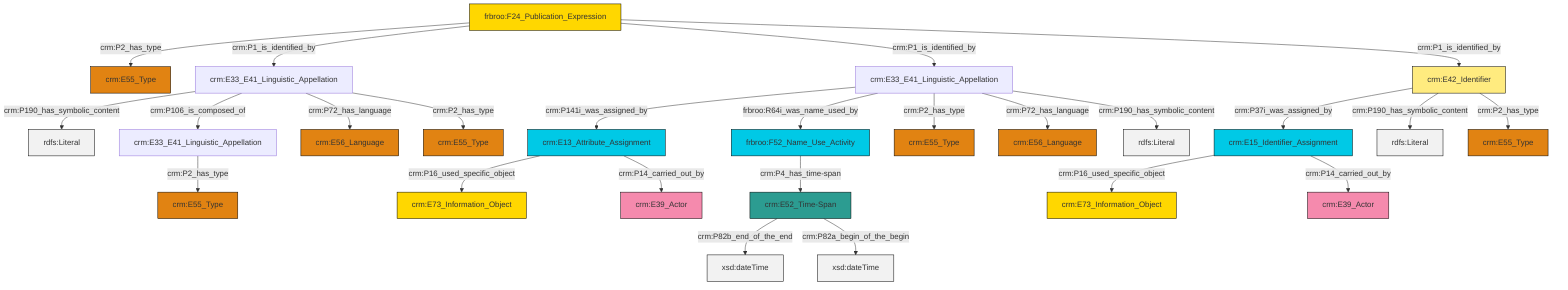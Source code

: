graph TD
classDef Literal fill:#f2f2f2,stroke:#000000;
classDef CRM_Entity fill:#FFFFFF,stroke:#000000;
classDef Temporal_Entity fill:#00C9E6, stroke:#000000;
classDef Type fill:#E18312, stroke:#000000;
classDef Time-Span fill:#2C9C91, stroke:#000000;
classDef Appellation fill:#FFEB7F, stroke:#000000;
classDef Place fill:#008836, stroke:#000000;
classDef Persistent_Item fill:#B266B2, stroke:#000000;
classDef Conceptual_Object fill:#FFD700, stroke:#000000;
classDef Physical_Thing fill:#D2B48C, stroke:#000000;
classDef Actor fill:#f58aad, stroke:#000000;
classDef PC_Classes fill:#4ce600, stroke:#000000;
classDef Multi fill:#cccccc,stroke:#000000;

4["crm:E33_E41_Linguistic_Appellation"]:::Default -->|crm:P141i_was_assigned_by| 5["crm:E13_Attribute_Assignment"]:::Temporal_Entity
4["crm:E33_E41_Linguistic_Appellation"]:::Default -->|frbroo:R64i_was_name_used_by| 6["frbroo:F52_Name_Use_Activity"]:::Temporal_Entity
7["crm:E33_E41_Linguistic_Appellation"]:::Default -->|crm:P190_has_symbolic_content| 8[rdfs:Literal]:::Literal
9["frbroo:F24_Publication_Expression"]:::Conceptual_Object -->|crm:P2_has_type| 10["crm:E55_Type"]:::Type
13["crm:E42_Identifier"]:::Appellation -->|crm:P37i_was_assigned_by| 14["crm:E15_Identifier_Assignment"]:::Temporal_Entity
6["frbroo:F52_Name_Use_Activity"]:::Temporal_Entity -->|crm:P4_has_time-span| 16["crm:E52_Time-Span"]:::Time-Span
4["crm:E33_E41_Linguistic_Appellation"]:::Default -->|crm:P2_has_type| 11["crm:E55_Type"]:::Type
7["crm:E33_E41_Linguistic_Appellation"]:::Default -->|crm:P106_is_composed_of| 17["crm:E33_E41_Linguistic_Appellation"]:::Default
4["crm:E33_E41_Linguistic_Appellation"]:::Default -->|crm:P72_has_language| 0["crm:E56_Language"]:::Type
5["crm:E13_Attribute_Assignment"]:::Temporal_Entity -->|crm:P16_used_specific_object| 18["crm:E73_Information_Object"]:::Conceptual_Object
13["crm:E42_Identifier"]:::Appellation -->|crm:P190_has_symbolic_content| 22[rdfs:Literal]:::Literal
14["crm:E15_Identifier_Assignment"]:::Temporal_Entity -->|crm:P16_used_specific_object| 25["crm:E73_Information_Object"]:::Conceptual_Object
16["crm:E52_Time-Span"]:::Time-Span -->|crm:P82b_end_of_the_end| 27[xsd:dateTime]:::Literal
13["crm:E42_Identifier"]:::Appellation -->|crm:P2_has_type| 29["crm:E55_Type"]:::Type
7["crm:E33_E41_Linguistic_Appellation"]:::Default -->|crm:P72_has_language| 30["crm:E56_Language"]:::Type
9["frbroo:F24_Publication_Expression"]:::Conceptual_Object -->|crm:P1_is_identified_by| 7["crm:E33_E41_Linguistic_Appellation"]:::Default
16["crm:E52_Time-Span"]:::Time-Span -->|crm:P82a_begin_of_the_begin| 33[xsd:dateTime]:::Literal
4["crm:E33_E41_Linguistic_Appellation"]:::Default -->|crm:P190_has_symbolic_content| 35[rdfs:Literal]:::Literal
9["frbroo:F24_Publication_Expression"]:::Conceptual_Object -->|crm:P1_is_identified_by| 4["crm:E33_E41_Linguistic_Appellation"]:::Default
17["crm:E33_E41_Linguistic_Appellation"]:::Default -->|crm:P2_has_type| 23["crm:E55_Type"]:::Type
14["crm:E15_Identifier_Assignment"]:::Temporal_Entity -->|crm:P14_carried_out_by| 2["crm:E39_Actor"]:::Actor
9["frbroo:F24_Publication_Expression"]:::Conceptual_Object -->|crm:P1_is_identified_by| 13["crm:E42_Identifier"]:::Appellation
7["crm:E33_E41_Linguistic_Appellation"]:::Default -->|crm:P2_has_type| 31["crm:E55_Type"]:::Type
5["crm:E13_Attribute_Assignment"]:::Temporal_Entity -->|crm:P14_carried_out_by| 20["crm:E39_Actor"]:::Actor
